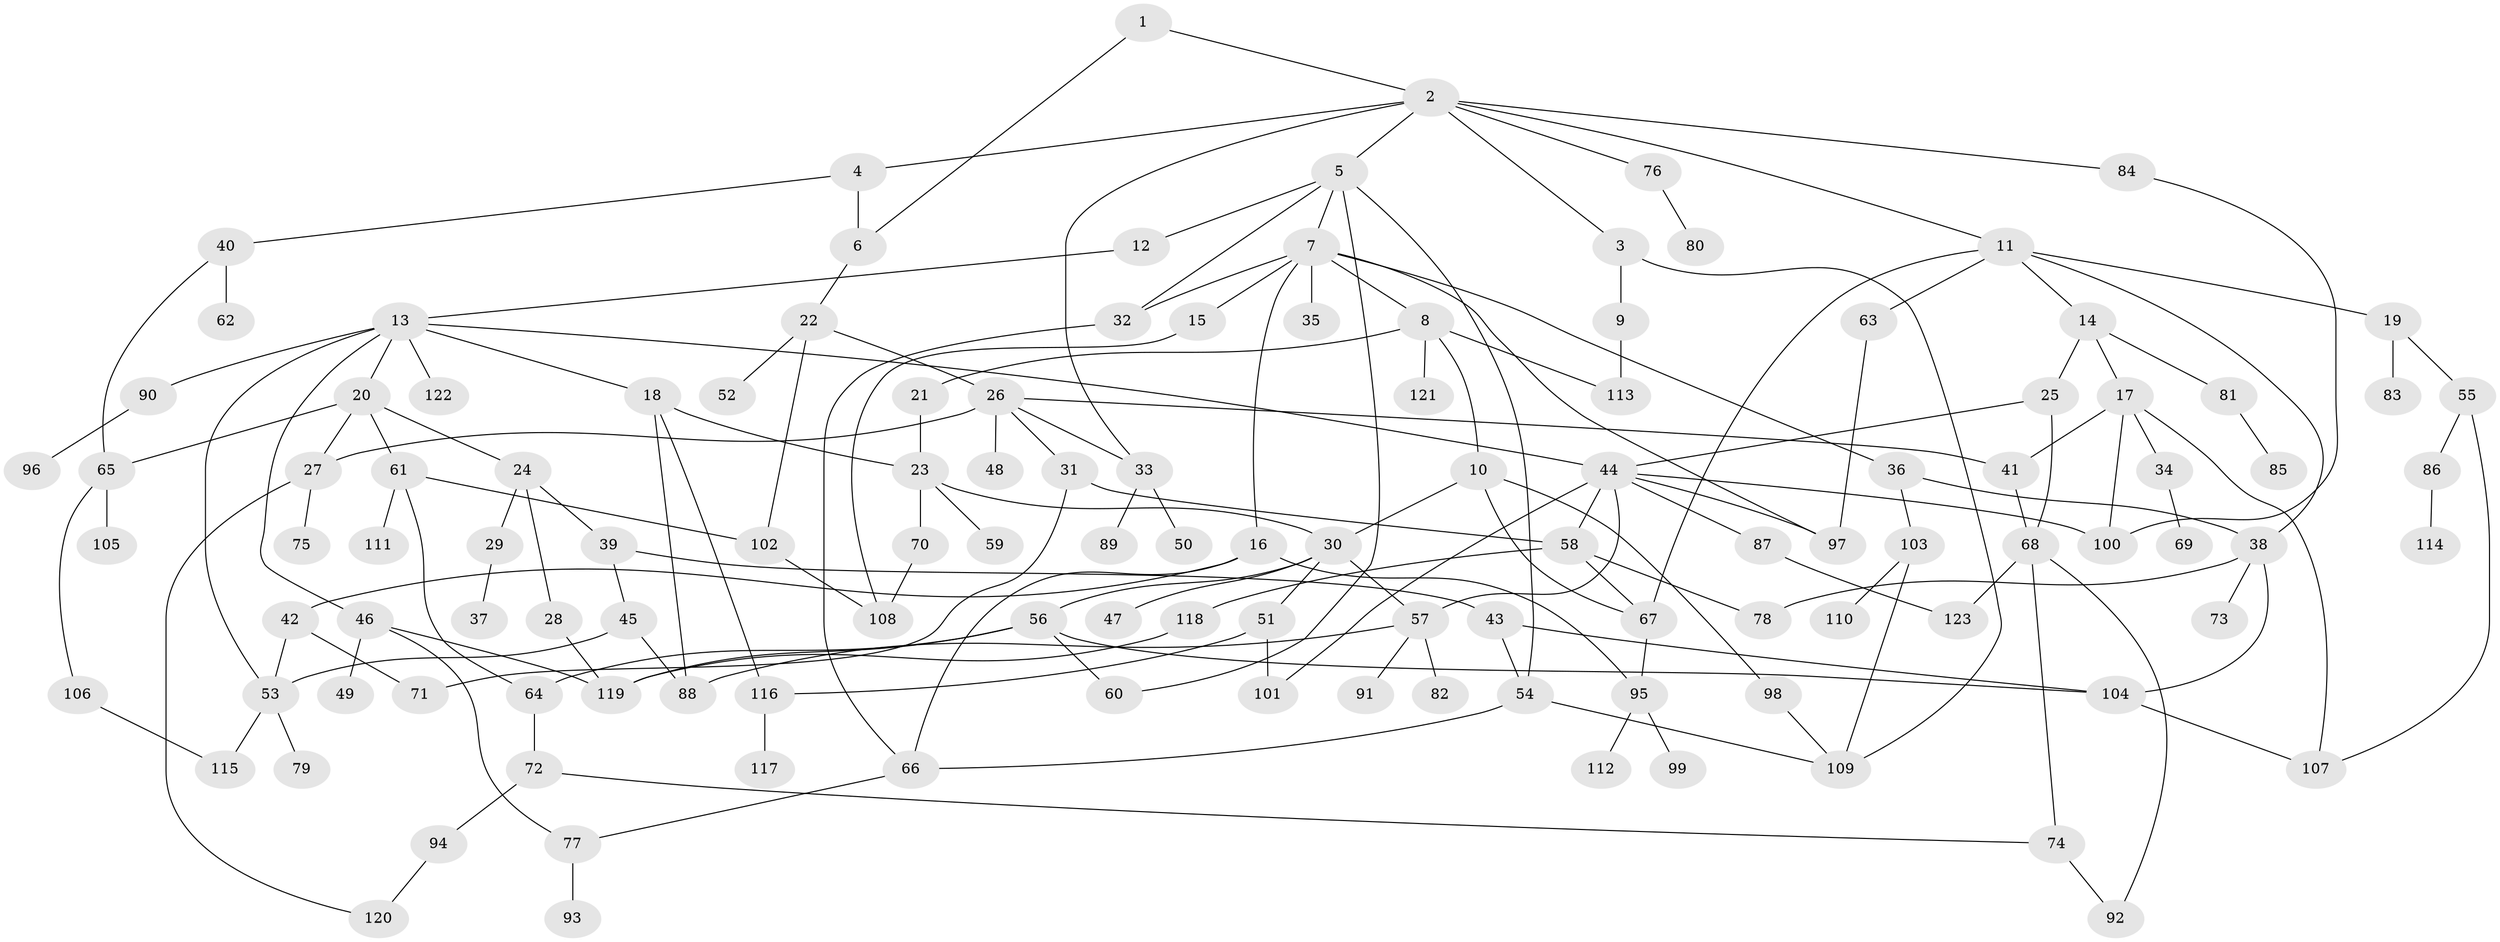 // coarse degree distribution, {2: 0.27906976744186046, 11: 0.011627906976744186, 3: 0.16279069767441862, 6: 0.046511627906976744, 5: 0.046511627906976744, 9: 0.03488372093023256, 4: 0.12790697674418605, 18: 0.011627906976744186, 8: 0.023255813953488372, 1: 0.2558139534883721}
// Generated by graph-tools (version 1.1) at 2025/16/03/04/25 18:16:52]
// undirected, 123 vertices, 175 edges
graph export_dot {
graph [start="1"]
  node [color=gray90,style=filled];
  1;
  2;
  3;
  4;
  5;
  6;
  7;
  8;
  9;
  10;
  11;
  12;
  13;
  14;
  15;
  16;
  17;
  18;
  19;
  20;
  21;
  22;
  23;
  24;
  25;
  26;
  27;
  28;
  29;
  30;
  31;
  32;
  33;
  34;
  35;
  36;
  37;
  38;
  39;
  40;
  41;
  42;
  43;
  44;
  45;
  46;
  47;
  48;
  49;
  50;
  51;
  52;
  53;
  54;
  55;
  56;
  57;
  58;
  59;
  60;
  61;
  62;
  63;
  64;
  65;
  66;
  67;
  68;
  69;
  70;
  71;
  72;
  73;
  74;
  75;
  76;
  77;
  78;
  79;
  80;
  81;
  82;
  83;
  84;
  85;
  86;
  87;
  88;
  89;
  90;
  91;
  92;
  93;
  94;
  95;
  96;
  97;
  98;
  99;
  100;
  101;
  102;
  103;
  104;
  105;
  106;
  107;
  108;
  109;
  110;
  111;
  112;
  113;
  114;
  115;
  116;
  117;
  118;
  119;
  120;
  121;
  122;
  123;
  1 -- 2;
  1 -- 6;
  2 -- 3;
  2 -- 4;
  2 -- 5;
  2 -- 11;
  2 -- 76;
  2 -- 84;
  2 -- 33;
  3 -- 9;
  3 -- 109;
  4 -- 6;
  4 -- 40;
  5 -- 7;
  5 -- 12;
  5 -- 32;
  5 -- 54;
  5 -- 60;
  6 -- 22;
  7 -- 8;
  7 -- 15;
  7 -- 16;
  7 -- 35;
  7 -- 36;
  7 -- 97;
  7 -- 32;
  8 -- 10;
  8 -- 21;
  8 -- 121;
  8 -- 113;
  9 -- 113;
  10 -- 67;
  10 -- 98;
  10 -- 30;
  11 -- 14;
  11 -- 19;
  11 -- 63;
  11 -- 67;
  11 -- 38;
  12 -- 13;
  13 -- 18;
  13 -- 20;
  13 -- 46;
  13 -- 90;
  13 -- 122;
  13 -- 44;
  13 -- 53;
  14 -- 17;
  14 -- 25;
  14 -- 81;
  15 -- 108;
  16 -- 42;
  16 -- 66;
  16 -- 95;
  17 -- 34;
  17 -- 41;
  17 -- 100;
  17 -- 107;
  18 -- 23;
  18 -- 116;
  18 -- 88;
  19 -- 55;
  19 -- 83;
  20 -- 24;
  20 -- 27;
  20 -- 61;
  20 -- 65;
  21 -- 23;
  22 -- 26;
  22 -- 52;
  22 -- 102;
  23 -- 30;
  23 -- 59;
  23 -- 70;
  24 -- 28;
  24 -- 29;
  24 -- 39;
  25 -- 44;
  25 -- 68;
  26 -- 31;
  26 -- 33;
  26 -- 48;
  26 -- 27;
  26 -- 41;
  27 -- 75;
  27 -- 120;
  28 -- 119;
  29 -- 37;
  30 -- 47;
  30 -- 51;
  30 -- 56;
  30 -- 57;
  31 -- 58;
  31 -- 71;
  32 -- 66;
  33 -- 50;
  33 -- 89;
  34 -- 69;
  36 -- 38;
  36 -- 103;
  38 -- 73;
  38 -- 78;
  38 -- 104;
  39 -- 43;
  39 -- 45;
  40 -- 62;
  40 -- 65;
  41 -- 68;
  42 -- 53;
  42 -- 71;
  43 -- 104;
  43 -- 54;
  44 -- 87;
  44 -- 101;
  44 -- 100;
  44 -- 57;
  44 -- 97;
  44 -- 58;
  45 -- 88;
  45 -- 53;
  46 -- 49;
  46 -- 119;
  46 -- 77;
  51 -- 101;
  51 -- 116;
  53 -- 79;
  53 -- 115;
  54 -- 109;
  54 -- 66;
  55 -- 86;
  55 -- 107;
  56 -- 119;
  56 -- 64;
  56 -- 60;
  56 -- 104;
  57 -- 82;
  57 -- 91;
  57 -- 88;
  58 -- 118;
  58 -- 67;
  58 -- 78;
  61 -- 64;
  61 -- 102;
  61 -- 111;
  63 -- 97;
  64 -- 72;
  65 -- 105;
  65 -- 106;
  66 -- 77;
  67 -- 95;
  68 -- 74;
  68 -- 123;
  68 -- 92;
  70 -- 108;
  72 -- 94;
  72 -- 74;
  74 -- 92;
  76 -- 80;
  77 -- 93;
  81 -- 85;
  84 -- 100;
  86 -- 114;
  87 -- 123;
  90 -- 96;
  94 -- 120;
  95 -- 99;
  95 -- 112;
  98 -- 109;
  102 -- 108;
  103 -- 110;
  103 -- 109;
  104 -- 107;
  106 -- 115;
  116 -- 117;
  118 -- 119;
}

